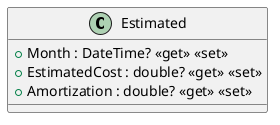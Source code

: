 @startuml
class Estimated {
    + Month : DateTime? <<get>> <<set>>
    + EstimatedCost : double? <<get>> <<set>>
    + Amortization : double? <<get>> <<set>>
}
@enduml
